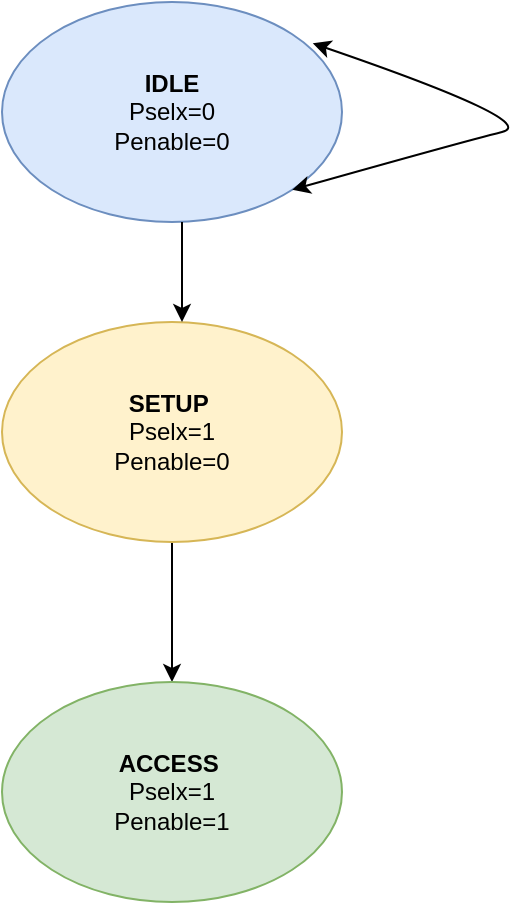 <mxfile version="20.2.7" type="github">
  <diagram id="C5RBs43oDa-KdzZeNtuy" name="Page-1">
    <mxGraphModel dx="782" dy="411" grid="1" gridSize="10" guides="1" tooltips="1" connect="1" arrows="1" fold="1" page="1" pageScale="1" pageWidth="827" pageHeight="1169" math="0" shadow="0">
      <root>
        <mxCell id="WIyWlLk6GJQsqaUBKTNV-0" />
        <mxCell id="WIyWlLk6GJQsqaUBKTNV-1" parent="WIyWlLk6GJQsqaUBKTNV-0" />
        <mxCell id="ti8q-m4IvddWQEj-IjOo-0" value="&lt;b&gt;IDLE&lt;/b&gt;&lt;br&gt;Pselx=0&lt;br&gt;Penable=0" style="ellipse;whiteSpace=wrap;html=1;fillColor=#dae8fc;strokeColor=#6c8ebf;" vertex="1" parent="WIyWlLk6GJQsqaUBKTNV-1">
          <mxGeometry x="290" y="10" width="170" height="110" as="geometry" />
        </mxCell>
        <mxCell id="ti8q-m4IvddWQEj-IjOo-4" value="" style="edgeStyle=orthogonalEdgeStyle;rounded=0;orthogonalLoop=1;jettySize=auto;html=1;" edge="1" parent="WIyWlLk6GJQsqaUBKTNV-1" source="ti8q-m4IvddWQEj-IjOo-1" target="ti8q-m4IvddWQEj-IjOo-2">
          <mxGeometry relative="1" as="geometry" />
        </mxCell>
        <mxCell id="ti8q-m4IvddWQEj-IjOo-1" value="&lt;b&gt;SETUP&amp;nbsp;&lt;/b&gt;&lt;br&gt;Pselx=1&lt;br&gt;Penable=0" style="ellipse;whiteSpace=wrap;html=1;fillColor=#fff2cc;strokeColor=#d6b656;" vertex="1" parent="WIyWlLk6GJQsqaUBKTNV-1">
          <mxGeometry x="290" y="170" width="170" height="110" as="geometry" />
        </mxCell>
        <mxCell id="ti8q-m4IvddWQEj-IjOo-2" value="&lt;b&gt;ACCESS&amp;nbsp;&lt;br&gt;&lt;/b&gt;Pselx=1&lt;br&gt;Penable=1" style="ellipse;whiteSpace=wrap;html=1;fillColor=#d5e8d4;strokeColor=#82b366;" vertex="1" parent="WIyWlLk6GJQsqaUBKTNV-1">
          <mxGeometry x="290" y="350" width="170" height="110" as="geometry" />
        </mxCell>
        <mxCell id="ti8q-m4IvddWQEj-IjOo-3" value="" style="endArrow=classic;html=1;rounded=0;" edge="1" parent="WIyWlLk6GJQsqaUBKTNV-1">
          <mxGeometry width="50" height="50" relative="1" as="geometry">
            <mxPoint x="380" y="120" as="sourcePoint" />
            <mxPoint x="380" y="170" as="targetPoint" />
            <Array as="points">
              <mxPoint x="380" y="120" />
            </Array>
          </mxGeometry>
        </mxCell>
        <mxCell id="ti8q-m4IvddWQEj-IjOo-11" value="" style="endArrow=classic;startArrow=classic;html=1;entryX=0.914;entryY=0.188;entryDx=0;entryDy=0;exitX=1;exitY=1;exitDx=0;exitDy=0;entryPerimeter=0;curved=1;targetPerimeterSpacing=5;" edge="1" parent="WIyWlLk6GJQsqaUBKTNV-1" source="ti8q-m4IvddWQEj-IjOo-0" target="ti8q-m4IvddWQEj-IjOo-0">
          <mxGeometry width="50" height="50" relative="1" as="geometry">
            <mxPoint x="460" y="140" as="sourcePoint" />
            <mxPoint x="430" y="210" as="targetPoint" />
            <Array as="points">
              <mxPoint x="520" y="80" />
              <mxPoint x="560" y="70" />
            </Array>
          </mxGeometry>
        </mxCell>
      </root>
    </mxGraphModel>
  </diagram>
</mxfile>
